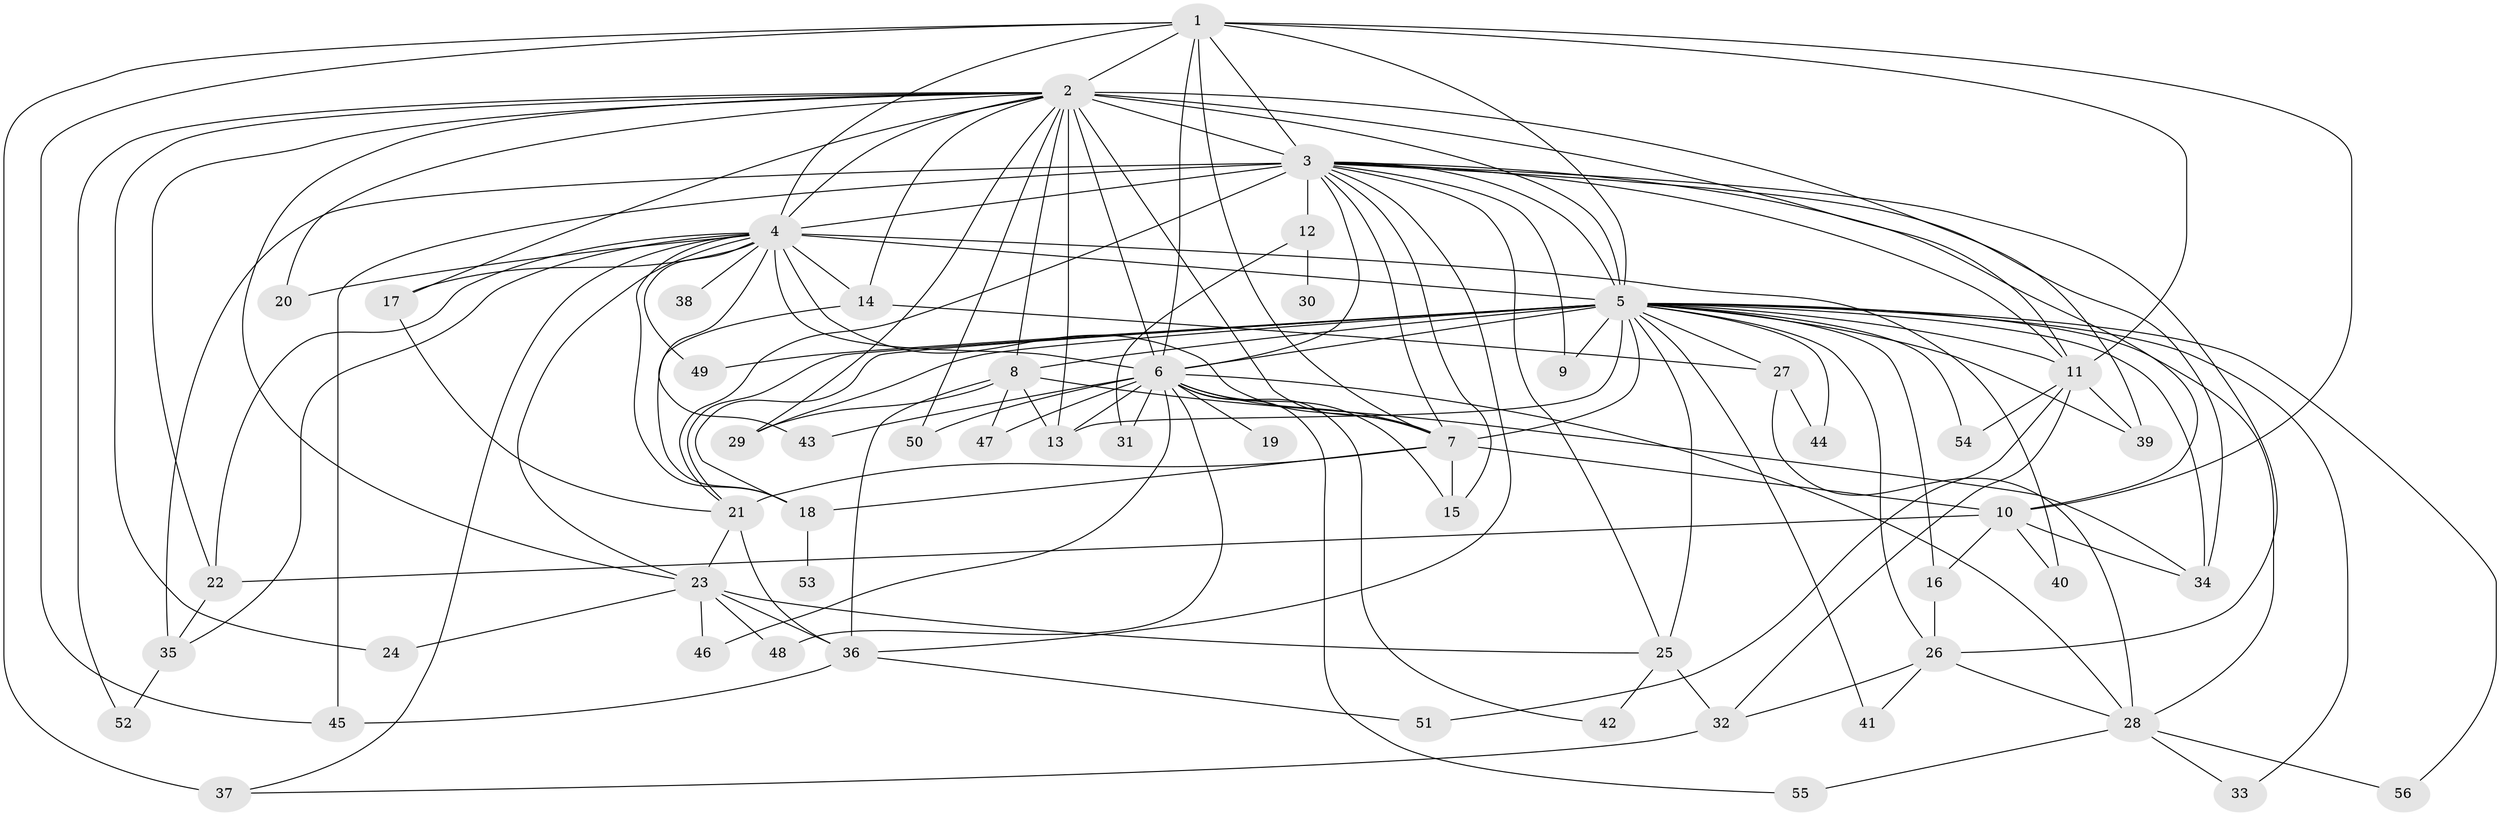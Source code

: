 // original degree distribution, {16: 0.009009009009009009, 20: 0.018018018018018018, 24: 0.018018018018018018, 19: 0.009009009009009009, 25: 0.009009009009009009, 23: 0.009009009009009009, 21: 0.018018018018018018, 10: 0.009009009009009009, 2: 0.5855855855855856, 6: 0.04504504504504504, 3: 0.14414414414414414, 4: 0.09009009009009009, 8: 0.009009009009009009, 5: 0.02702702702702703}
// Generated by graph-tools (version 1.1) at 2025/34/03/09/25 02:34:54]
// undirected, 56 vertices, 140 edges
graph export_dot {
graph [start="1"]
  node [color=gray90,style=filled];
  1;
  2;
  3;
  4;
  5;
  6;
  7;
  8;
  9;
  10;
  11;
  12;
  13;
  14;
  15;
  16;
  17;
  18;
  19;
  20;
  21;
  22;
  23;
  24;
  25;
  26;
  27;
  28;
  29;
  30;
  31;
  32;
  33;
  34;
  35;
  36;
  37;
  38;
  39;
  40;
  41;
  42;
  43;
  44;
  45;
  46;
  47;
  48;
  49;
  50;
  51;
  52;
  53;
  54;
  55;
  56;
  1 -- 2 [weight=2.0];
  1 -- 3 [weight=3.0];
  1 -- 4 [weight=1.0];
  1 -- 5 [weight=2.0];
  1 -- 6 [weight=2.0];
  1 -- 7 [weight=1.0];
  1 -- 10 [weight=1.0];
  1 -- 11 [weight=1.0];
  1 -- 37 [weight=2.0];
  1 -- 45 [weight=1.0];
  2 -- 3 [weight=4.0];
  2 -- 4 [weight=2.0];
  2 -- 5 [weight=4.0];
  2 -- 6 [weight=2.0];
  2 -- 7 [weight=3.0];
  2 -- 8 [weight=3.0];
  2 -- 11 [weight=3.0];
  2 -- 13 [weight=6.0];
  2 -- 14 [weight=1.0];
  2 -- 17 [weight=1.0];
  2 -- 20 [weight=1.0];
  2 -- 22 [weight=1.0];
  2 -- 23 [weight=1.0];
  2 -- 24 [weight=1.0];
  2 -- 29 [weight=1.0];
  2 -- 39 [weight=1.0];
  2 -- 50 [weight=1.0];
  2 -- 52 [weight=1.0];
  3 -- 4 [weight=2.0];
  3 -- 5 [weight=4.0];
  3 -- 6 [weight=2.0];
  3 -- 7 [weight=3.0];
  3 -- 9 [weight=1.0];
  3 -- 10 [weight=1.0];
  3 -- 11 [weight=1.0];
  3 -- 12 [weight=4.0];
  3 -- 15 [weight=1.0];
  3 -- 21 [weight=1.0];
  3 -- 25 [weight=1.0];
  3 -- 26 [weight=2.0];
  3 -- 34 [weight=1.0];
  3 -- 35 [weight=1.0];
  3 -- 36 [weight=1.0];
  3 -- 45 [weight=5.0];
  4 -- 5 [weight=2.0];
  4 -- 6 [weight=1.0];
  4 -- 7 [weight=2.0];
  4 -- 14 [weight=1.0];
  4 -- 17 [weight=2.0];
  4 -- 18 [weight=1.0];
  4 -- 20 [weight=1.0];
  4 -- 22 [weight=1.0];
  4 -- 23 [weight=1.0];
  4 -- 35 [weight=1.0];
  4 -- 37 [weight=1.0];
  4 -- 38 [weight=1.0];
  4 -- 40 [weight=1.0];
  4 -- 43 [weight=1.0];
  4 -- 49 [weight=1.0];
  5 -- 6 [weight=2.0];
  5 -- 7 [weight=2.0];
  5 -- 8 [weight=1.0];
  5 -- 9 [weight=1.0];
  5 -- 11 [weight=2.0];
  5 -- 13 [weight=2.0];
  5 -- 16 [weight=1.0];
  5 -- 18 [weight=2.0];
  5 -- 21 [weight=1.0];
  5 -- 25 [weight=2.0];
  5 -- 26 [weight=1.0];
  5 -- 27 [weight=1.0];
  5 -- 28 [weight=1.0];
  5 -- 29 [weight=1.0];
  5 -- 33 [weight=1.0];
  5 -- 34 [weight=1.0];
  5 -- 39 [weight=1.0];
  5 -- 41 [weight=1.0];
  5 -- 44 [weight=1.0];
  5 -- 49 [weight=1.0];
  5 -- 54 [weight=1.0];
  5 -- 56 [weight=1.0];
  6 -- 7 [weight=1.0];
  6 -- 13 [weight=2.0];
  6 -- 15 [weight=1.0];
  6 -- 19 [weight=1.0];
  6 -- 28 [weight=1.0];
  6 -- 31 [weight=1.0];
  6 -- 42 [weight=1.0];
  6 -- 43 [weight=1.0];
  6 -- 46 [weight=1.0];
  6 -- 47 [weight=1.0];
  6 -- 48 [weight=1.0];
  6 -- 50 [weight=1.0];
  6 -- 55 [weight=1.0];
  7 -- 10 [weight=2.0];
  7 -- 15 [weight=1.0];
  7 -- 18 [weight=1.0];
  7 -- 21 [weight=5.0];
  8 -- 13 [weight=2.0];
  8 -- 29 [weight=1.0];
  8 -- 34 [weight=1.0];
  8 -- 36 [weight=2.0];
  8 -- 47 [weight=1.0];
  10 -- 16 [weight=1.0];
  10 -- 22 [weight=1.0];
  10 -- 34 [weight=1.0];
  10 -- 40 [weight=1.0];
  11 -- 32 [weight=1.0];
  11 -- 39 [weight=1.0];
  11 -- 51 [weight=1.0];
  11 -- 54 [weight=1.0];
  12 -- 30 [weight=1.0];
  12 -- 31 [weight=1.0];
  14 -- 18 [weight=1.0];
  14 -- 27 [weight=1.0];
  16 -- 26 [weight=1.0];
  17 -- 21 [weight=1.0];
  18 -- 53 [weight=2.0];
  21 -- 23 [weight=1.0];
  21 -- 36 [weight=1.0];
  22 -- 35 [weight=1.0];
  23 -- 24 [weight=1.0];
  23 -- 25 [weight=1.0];
  23 -- 36 [weight=1.0];
  23 -- 46 [weight=1.0];
  23 -- 48 [weight=1.0];
  25 -- 32 [weight=1.0];
  25 -- 42 [weight=1.0];
  26 -- 28 [weight=1.0];
  26 -- 32 [weight=1.0];
  26 -- 41 [weight=1.0];
  27 -- 28 [weight=1.0];
  27 -- 44 [weight=1.0];
  28 -- 33 [weight=1.0];
  28 -- 55 [weight=1.0];
  28 -- 56 [weight=1.0];
  32 -- 37 [weight=1.0];
  35 -- 52 [weight=1.0];
  36 -- 45 [weight=2.0];
  36 -- 51 [weight=1.0];
}
